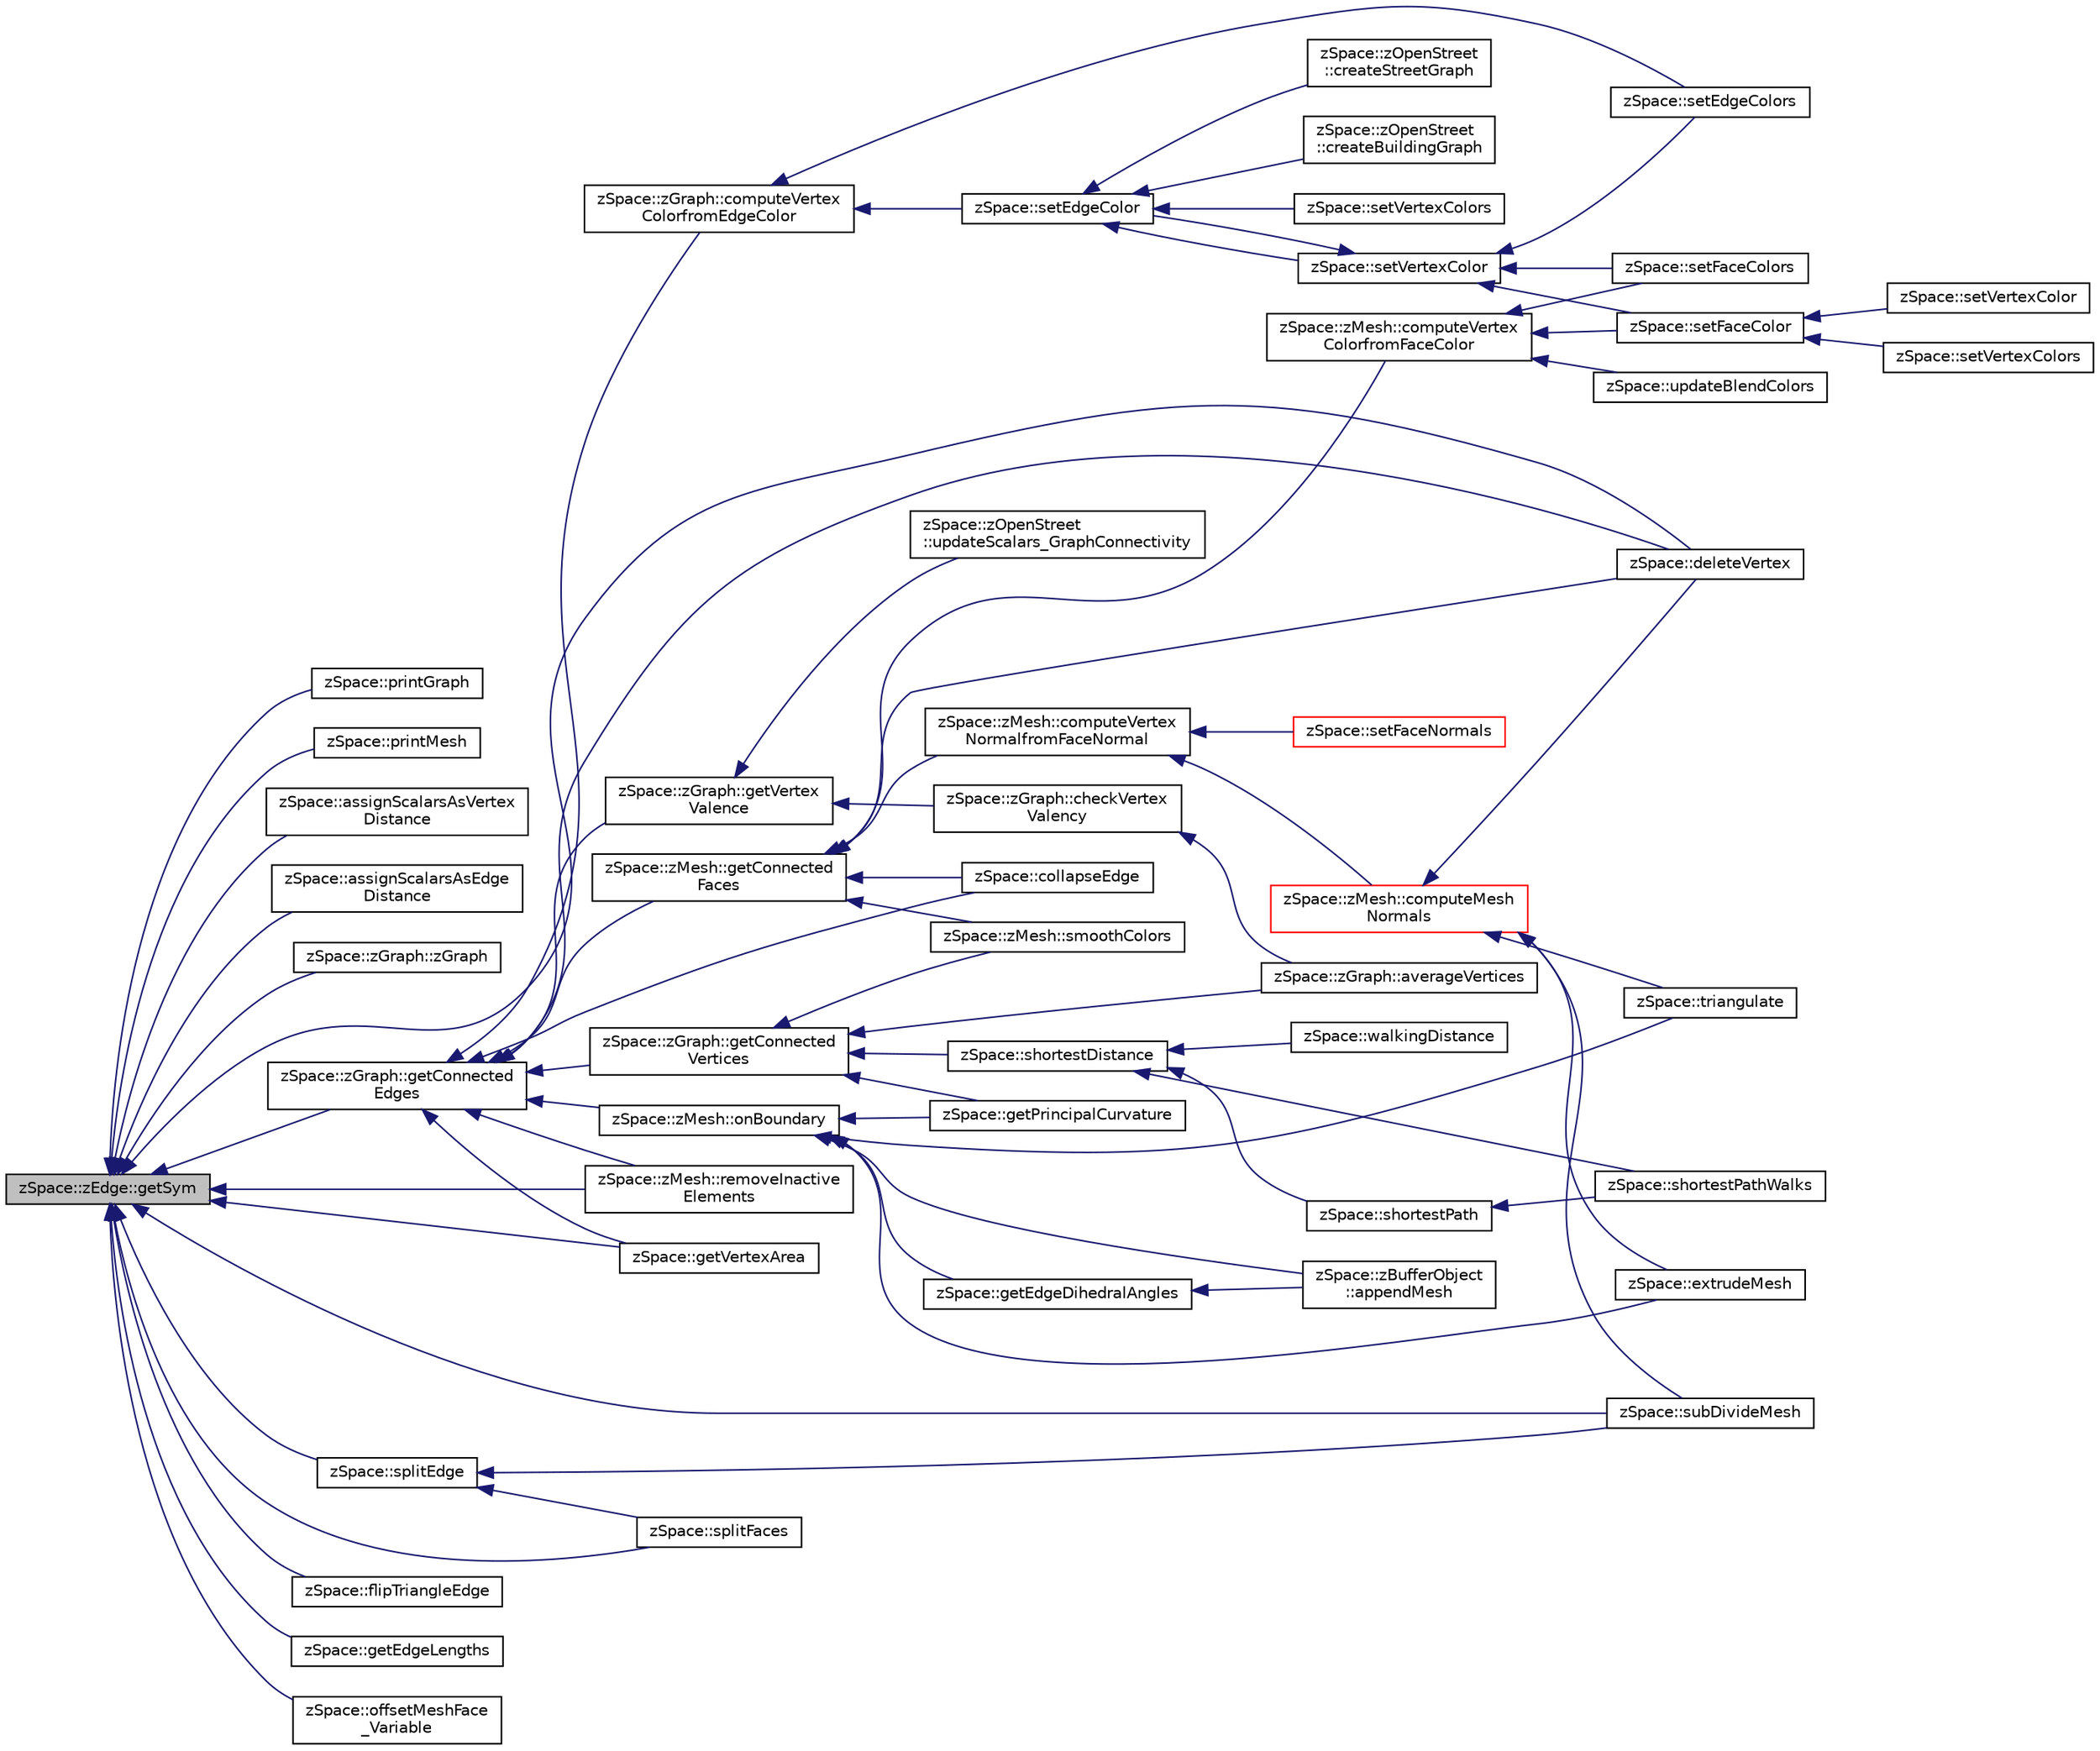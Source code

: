 digraph "zSpace::zEdge::getSym"
{
  edge [fontname="Helvetica",fontsize="10",labelfontname="Helvetica",labelfontsize="10"];
  node [fontname="Helvetica",fontsize="10",shape=record];
  rankdir="LR";
  Node209 [label="zSpace::zEdge::getSym",height=0.2,width=0.4,color="black", fillcolor="grey75", style="filled", fontcolor="black"];
  Node209 -> Node210 [dir="back",color="midnightblue",fontsize="10",style="solid",fontname="Helvetica"];
  Node210 [label="zSpace::printGraph",height=0.2,width=0.4,color="black", fillcolor="white", style="filled",URL="$group__z_print_utilities.html#ga96cf7a290a07af957dbe1740993c721d",tooltip="This method prints graph data to the console. "];
  Node209 -> Node211 [dir="back",color="midnightblue",fontsize="10",style="solid",fontname="Helvetica"];
  Node211 [label="zSpace::printMesh",height=0.2,width=0.4,color="black", fillcolor="white", style="filled",URL="$group__z_print_utilities.html#ga24820d178bfefb22bc7bf22a3945bb6f",tooltip="This method prints mesh data to the console. "];
  Node209 -> Node212 [dir="back",color="midnightblue",fontsize="10",style="solid",fontname="Helvetica"];
  Node212 [label="zSpace::assignScalarsAsVertex\lDistance",height=0.2,width=0.4,color="black", fillcolor="white", style="filled",URL="$group__z_scalar_field2_d_utilities.html#ga28516c1df87b7ab952dfefb60e2d3921",tooltip="This method creates a vertex distance Field from the input mesh vertex positions. ..."];
  Node209 -> Node213 [dir="back",color="midnightblue",fontsize="10",style="solid",fontname="Helvetica"];
  Node213 [label="zSpace::assignScalarsAsEdge\lDistance",height=0.2,width=0.4,color="black", fillcolor="white", style="filled",URL="$group__z_scalar_field2_d_utilities.html#gae0e4895a659cd46728f0f9d13adf58ed",tooltip="This method creates a edge distance Field from the input mesh. "];
  Node209 -> Node214 [dir="back",color="midnightblue",fontsize="10",style="solid",fontname="Helvetica"];
  Node214 [label="zSpace::zGraph::zGraph",height=0.2,width=0.4,color="black", fillcolor="white", style="filled",URL="$classz_space_1_1z_graph.html#a7a53b68f1efa596293b85259464cf3ff",tooltip="Overloaded constructor. "];
  Node209 -> Node215 [dir="back",color="midnightblue",fontsize="10",style="solid",fontname="Helvetica"];
  Node215 [label="zSpace::zGraph::getConnected\lEdges",height=0.2,width=0.4,color="black", fillcolor="white", style="filled",URL="$classz_space_1_1z_graph.html#ab623e9a3bfc70e1f140b911cb0645bd2",tooltip="This method gets the edges connected to input zVertex or zEdge. "];
  Node215 -> Node216 [dir="back",color="midnightblue",fontsize="10",style="solid",fontname="Helvetica"];
  Node216 [label="zSpace::zGraph::getConnected\lVertices",height=0.2,width=0.4,color="black", fillcolor="white", style="filled",URL="$classz_space_1_1z_graph.html#a75a017ecad7ec54a9fdc207b163a0972",tooltip="This method gets the vertices connected to input zVertex. "];
  Node216 -> Node217 [dir="back",color="midnightblue",fontsize="10",style="solid",fontname="Helvetica"];
  Node217 [label="zSpace::zGraph::averageVertices",height=0.2,width=0.4,color="black", fillcolor="white", style="filled",URL="$classz_space_1_1z_graph.html#accb333667ce5e961ceea4148a6c1791f",tooltip="This method averages the positions of vertex except for the ones on the boundary. ..."];
  Node216 -> Node218 [dir="back",color="midnightblue",fontsize="10",style="solid",fontname="Helvetica"];
  Node218 [label="zSpace::shortestDistance",height=0.2,width=0.4,color="black", fillcolor="white", style="filled",URL="$group__z_graph_utilities.html#gac451c64cc2f99f8c743332bdcd1a97c0",tooltip="This method computes the shortest path from the source vertex to all vertices of the graph..."];
  Node218 -> Node219 [dir="back",color="midnightblue",fontsize="10",style="solid",fontname="Helvetica"];
  Node219 [label="zSpace::shortestPath",height=0.2,width=0.4,color="black", fillcolor="white", style="filled",URL="$group__z_graph_utilities.html#gac71495a08e215c7e886b989bebaee053",tooltip="This method computes the shortest path from the source vertex to destination vertex of the graph..."];
  Node219 -> Node220 [dir="back",color="midnightblue",fontsize="10",style="solid",fontname="Helvetica"];
  Node220 [label="zSpace::shortestPathWalks",height=0.2,width=0.4,color="black", fillcolor="white", style="filled",URL="$group__z_graph_utilities.html#gac6d2ed4a56f24d0a48bc41967e9612ce",tooltip="This method computes the shortest path from the all vertices to all vertices of a graph and returns t..."];
  Node218 -> Node220 [dir="back",color="midnightblue",fontsize="10",style="solid",fontname="Helvetica"];
  Node218 -> Node221 [dir="back",color="midnightblue",fontsize="10",style="solid",fontname="Helvetica"];
  Node221 [label="zSpace::walkingDistance",height=0.2,width=0.4,color="black", fillcolor="white", style="filled",URL="$group__z_graph_utilities.html#gafd378ff769dac616752ca4857a82d9f5"];
  Node216 -> Node222 [dir="back",color="midnightblue",fontsize="10",style="solid",fontname="Helvetica"];
  Node222 [label="zSpace::zMesh::smoothColors",height=0.2,width=0.4,color="black", fillcolor="white", style="filled",URL="$classz_space_1_1z_mesh.html#a63e68abd857c24a63ad06d426b112d11",tooltip="This method smoothens the color attributes. "];
  Node216 -> Node223 [dir="back",color="midnightblue",fontsize="10",style="solid",fontname="Helvetica"];
  Node223 [label="zSpace::getPrincipalCurvature",height=0.2,width=0.4,color="black", fillcolor="white", style="filled",URL="$group__z_mesh_utilities.html#ga1e60d7d324e3a491f9e60060fa3258e2",tooltip="This method computes the local curvature of the mesh vertices. "];
  Node215 -> Node224 [dir="back",color="midnightblue",fontsize="10",style="solid",fontname="Helvetica"];
  Node224 [label="zSpace::zGraph::getVertex\lValence",height=0.2,width=0.4,color="black", fillcolor="white", style="filled",URL="$classz_space_1_1z_graph.html#ae1621b16757e7c12b778aa32ca936948",tooltip="This method calculate the valency of the input zVertex. "];
  Node224 -> Node225 [dir="back",color="midnightblue",fontsize="10",style="solid",fontname="Helvetica"];
  Node225 [label="zSpace::zOpenStreet\l::updateScalars_GraphConnectivity",height=0.2,width=0.4,color="black", fillcolor="white", style="filled",URL="$classz_space_1_1z_open_street.html#a832d06aa1ecf8fed5e82b6447a0cf278",tooltip="This method updates the scalars in the scalar field based on input graph connectivity. "];
  Node224 -> Node226 [dir="back",color="midnightblue",fontsize="10",style="solid",fontname="Helvetica"];
  Node226 [label="zSpace::zGraph::checkVertex\lValency",height=0.2,width=0.4,color="black", fillcolor="white", style="filled",URL="$classz_space_1_1z_graph.html#a3330c1c3dedf9c8cf09ec75341b3149f",tooltip="This method determines if input zVertex valency is equal to the input valence number. "];
  Node226 -> Node217 [dir="back",color="midnightblue",fontsize="10",style="solid",fontname="Helvetica"];
  Node215 -> Node227 [dir="back",color="midnightblue",fontsize="10",style="solid",fontname="Helvetica"];
  Node227 [label="zSpace::zGraph::computeVertex\lColorfromEdgeColor",height=0.2,width=0.4,color="black", fillcolor="white", style="filled",URL="$classz_space_1_1z_graph.html#a654f5d383500ccf87c9c7f87bc8301c4",tooltip="This method computes the vertex colors based on the face colors. "];
  Node227 -> Node228 [dir="back",color="midnightblue",fontsize="10",style="solid",fontname="Helvetica"];
  Node228 [label="zSpace::setEdgeColor",height=0.2,width=0.4,color="black", fillcolor="white", style="filled",URL="$group__z_graph_utilities.html#ga2ef9ee7a2c33012bc55bc2592fa6ffdb",tooltip="This method sets edge color of all the edges to the input color. "];
  Node228 -> Node229 [dir="back",color="midnightblue",fontsize="10",style="solid",fontname="Helvetica"];
  Node229 [label="zSpace::zOpenStreet\l::createStreetGraph",height=0.2,width=0.4,color="black", fillcolor="white", style="filled",URL="$classz_space_1_1z_open_street.html#a904bd1ba411b9cc0b439f06c409386b9",tooltip="This method creates the street graph from the OSM data. "];
  Node228 -> Node230 [dir="back",color="midnightblue",fontsize="10",style="solid",fontname="Helvetica"];
  Node230 [label="zSpace::zOpenStreet\l::createBuildingGraph",height=0.2,width=0.4,color="black", fillcolor="white", style="filled",URL="$classz_space_1_1z_open_street.html#a1c815f333ca41c75227a60c76db85884",tooltip="This method creates the building graph from the OSM data. "];
  Node228 -> Node231 [dir="back",color="midnightblue",fontsize="10",style="solid",fontname="Helvetica"];
  Node231 [label="zSpace::setVertexColor",height=0.2,width=0.4,color="black", fillcolor="white", style="filled",URL="$group__z_graph_utilities.html#ga7cd47e65d56a0587e3ca4babd1c233e3",tooltip="This method sets vertex color of all the vertices to the input color. "];
  Node231 -> Node228 [dir="back",color="midnightblue",fontsize="10",style="solid",fontname="Helvetica"];
  Node231 -> Node232 [dir="back",color="midnightblue",fontsize="10",style="solid",fontname="Helvetica"];
  Node232 [label="zSpace::setEdgeColors",height=0.2,width=0.4,color="black", fillcolor="white", style="filled",URL="$group__z_graph_utilities.html#ga3aa9b12c327be41d5cd6400e8a64aa4d",tooltip="This method sets edge color of all the vertices with the input color contatiner. "];
  Node231 -> Node233 [dir="back",color="midnightblue",fontsize="10",style="solid",fontname="Helvetica"];
  Node233 [label="zSpace::setFaceColor",height=0.2,width=0.4,color="black", fillcolor="white", style="filled",URL="$group__z_mesh_utilities.html#ga3dc508ddd0979a3c05704b3a5f8c724e",tooltip="This method sets face color of all the faces to the input color. "];
  Node233 -> Node234 [dir="back",color="midnightblue",fontsize="10",style="solid",fontname="Helvetica"];
  Node234 [label="zSpace::setVertexColor",height=0.2,width=0.4,color="black", fillcolor="white", style="filled",URL="$group__z_mesh_utilities.html#ga350a2d9332ce16b822a5169320a789a9"];
  Node233 -> Node235 [dir="back",color="midnightblue",fontsize="10",style="solid",fontname="Helvetica"];
  Node235 [label="zSpace::setVertexColors",height=0.2,width=0.4,color="black", fillcolor="white", style="filled",URL="$group__z_mesh_utilities.html#ga7eea2e4cbed233677f01622bbb290ba7",tooltip="This method sets vertex color of all the vertices with the input color contatiner. "];
  Node231 -> Node236 [dir="back",color="midnightblue",fontsize="10",style="solid",fontname="Helvetica"];
  Node236 [label="zSpace::setFaceColors",height=0.2,width=0.4,color="black", fillcolor="white", style="filled",URL="$group__z_mesh_utilities.html#ga46a15e7c994f4fb6a25f8e7cd111e536",tooltip="This method sets face color of all the faces to the input color contatiner. "];
  Node228 -> Node237 [dir="back",color="midnightblue",fontsize="10",style="solid",fontname="Helvetica"];
  Node237 [label="zSpace::setVertexColors",height=0.2,width=0.4,color="black", fillcolor="white", style="filled",URL="$group__z_graph_utilities.html#gaa088392382ec3b36cc77066a4392349c",tooltip="This method sets vertex color of all the vertices with the input color contatiner. "];
  Node227 -> Node232 [dir="back",color="midnightblue",fontsize="10",style="solid",fontname="Helvetica"];
  Node215 -> Node238 [dir="back",color="midnightblue",fontsize="10",style="solid",fontname="Helvetica"];
  Node238 [label="zSpace::zMesh::getConnected\lFaces",height=0.2,width=0.4,color="black", fillcolor="white", style="filled",URL="$classz_space_1_1z_mesh.html#af37006a17bd4e6945860281a4cbef861",tooltip="This method gets the faces connected to input zVertex or zFace. "];
  Node238 -> Node239 [dir="back",color="midnightblue",fontsize="10",style="solid",fontname="Helvetica"];
  Node239 [label="zSpace::zMesh::computeVertex\lColorfromFaceColor",height=0.2,width=0.4,color="black", fillcolor="white", style="filled",URL="$classz_space_1_1z_mesh.html#ae519ccec31ffee9fa16596724e04130c",tooltip="This method computes the vertex colors based on the face colors. "];
  Node239 -> Node240 [dir="back",color="midnightblue",fontsize="10",style="solid",fontname="Helvetica"];
  Node240 [label="zSpace::updateBlendColors",height=0.2,width=0.4,color="black", fillcolor="white", style="filled",URL="$group__z_scalar_field2_d_utilities.html#ga3bb0d7e6c79864a2448cfcdab850d53a",tooltip="This method updates the color values of the field mesh based on the scalar values. "];
  Node239 -> Node233 [dir="back",color="midnightblue",fontsize="10",style="solid",fontname="Helvetica"];
  Node239 -> Node236 [dir="back",color="midnightblue",fontsize="10",style="solid",fontname="Helvetica"];
  Node238 -> Node222 [dir="back",color="midnightblue",fontsize="10",style="solid",fontname="Helvetica"];
  Node238 -> Node241 [dir="back",color="midnightblue",fontsize="10",style="solid",fontname="Helvetica"];
  Node241 [label="zSpace::zMesh::computeVertex\lNormalfromFaceNormal",height=0.2,width=0.4,color="black", fillcolor="white", style="filled",URL="$classz_space_1_1z_mesh.html#ac27b3838590a838a11243e4fd6ad0b6d",tooltip="This method computes the vertex normals based on the face normals. "];
  Node241 -> Node242 [dir="back",color="midnightblue",fontsize="10",style="solid",fontname="Helvetica"];
  Node242 [label="zSpace::zMesh::computeMesh\lNormals",height=0.2,width=0.4,color="red", fillcolor="white", style="filled",URL="$classz_space_1_1z_mesh.html#a42be75e01f9b3704fcc85fd745952b22",tooltip="This method computes the normals assoicated with vertices and polygon faces . "];
  Node242 -> Node244 [dir="back",color="midnightblue",fontsize="10",style="solid",fontname="Helvetica"];
  Node244 [label="zSpace::triangulate",height=0.2,width=0.4,color="black", fillcolor="white", style="filled",URL="$group__z_mesh_modifiers.html#ga75ee8f140a3311506a932b866523a1de",tooltip="This method triangulates the input mesh. "];
  Node242 -> Node245 [dir="back",color="midnightblue",fontsize="10",style="solid",fontname="Helvetica"];
  Node245 [label="zSpace::deleteVertex",height=0.2,width=0.4,color="black", fillcolor="white", style="filled",URL="$group__z_mesh_modifiers.html#gad7f05263e242d0a98e3dbd09199246b1",tooltip="This method deletes the zMesh vertices given in the input vertex list. "];
  Node242 -> Node246 [dir="back",color="midnightblue",fontsize="10",style="solid",fontname="Helvetica"];
  Node246 [label="zSpace::subDivideMesh",height=0.2,width=0.4,color="black", fillcolor="white", style="filled",URL="$group__z_mesh_modifiers.html#gaaa9902fbf3ac2600afbf54335c286760",tooltip="This method subdivides all the faces and edges of the mesh. "];
  Node242 -> Node247 [dir="back",color="midnightblue",fontsize="10",style="solid",fontname="Helvetica"];
  Node247 [label="zSpace::extrudeMesh",height=0.2,width=0.4,color="black", fillcolor="white", style="filled",URL="$group__z_mesh_utilities.html#ga6f2ce938aa8bb72d5b4649115d76d9c8",tooltip="This method returns an extruded mesh from the input mesh. "];
  Node241 -> Node248 [dir="back",color="midnightblue",fontsize="10",style="solid",fontname="Helvetica"];
  Node248 [label="zSpace::setFaceNormals",height=0.2,width=0.4,color="red", fillcolor="white", style="filled",URL="$group__z_mesh_utilities.html#ga70201847356b120e967968c37670801f",tooltip="This method sets face normals of all the faces to the input normal. "];
  Node238 -> Node245 [dir="back",color="midnightblue",fontsize="10",style="solid",fontname="Helvetica"];
  Node238 -> Node250 [dir="back",color="midnightblue",fontsize="10",style="solid",fontname="Helvetica"];
  Node250 [label="zSpace::collapseEdge",height=0.2,width=0.4,color="black", fillcolor="white", style="filled",URL="$group__z_mesh_modifiers.html#ga0f643cfd962151320e13a7bad7fdcc40",tooltip="This method collapses an edge into a vertex. "];
  Node215 -> Node251 [dir="back",color="midnightblue",fontsize="10",style="solid",fontname="Helvetica"];
  Node251 [label="zSpace::zMesh::onBoundary",height=0.2,width=0.4,color="black", fillcolor="white", style="filled",URL="$classz_space_1_1z_mesh.html#aca5218f8a8b5c5f1cde25440d08c57d6",tooltip="This method determines if input zVertex or zEdge or zFace is on the boundary. "];
  Node251 -> Node252 [dir="back",color="midnightblue",fontsize="10",style="solid",fontname="Helvetica"];
  Node252 [label="zSpace::zBufferObject\l::appendMesh",height=0.2,width=0.4,color="black", fillcolor="white", style="filled",URL="$classz_space_1_1z_buffer_object.html#ac5e8e4b2d6a21dbf4e59ed55a8b8bc58",tooltip="This method appends zMesh to the buffer. "];
  Node251 -> Node244 [dir="back",color="midnightblue",fontsize="10",style="solid",fontname="Helvetica"];
  Node251 -> Node223 [dir="back",color="midnightblue",fontsize="10",style="solid",fontname="Helvetica"];
  Node251 -> Node253 [dir="back",color="midnightblue",fontsize="10",style="solid",fontname="Helvetica"];
  Node253 [label="zSpace::getEdgeDihedralAngles",height=0.2,width=0.4,color="black", fillcolor="white", style="filled",URL="$group__z_mesh_utilities.html#gaf531920d8d86c1c508bec8c71d5d9954",tooltip="This method computes the dihedral angle per edge of zMesh. "];
  Node253 -> Node252 [dir="back",color="midnightblue",fontsize="10",style="solid",fontname="Helvetica"];
  Node251 -> Node247 [dir="back",color="midnightblue",fontsize="10",style="solid",fontname="Helvetica"];
  Node215 -> Node254 [dir="back",color="midnightblue",fontsize="10",style="solid",fontname="Helvetica"];
  Node254 [label="zSpace::zMesh::removeInactive\lElements",height=0.2,width=0.4,color="black", fillcolor="white", style="filled",URL="$classz_space_1_1z_mesh.html#ab21d59eecb169921b427a7e766d47aa5",tooltip="This method resizes the array connected with the input type to the specified newSize. "];
  Node215 -> Node245 [dir="back",color="midnightblue",fontsize="10",style="solid",fontname="Helvetica"];
  Node215 -> Node250 [dir="back",color="midnightblue",fontsize="10",style="solid",fontname="Helvetica"];
  Node215 -> Node255 [dir="back",color="midnightblue",fontsize="10",style="solid",fontname="Helvetica"];
  Node255 [label="zSpace::getVertexArea",height=0.2,width=0.4,color="black", fillcolor="white", style="filled",URL="$group__z_mesh_utilities.html#gad8b0ab5019853bb7e4851014310554d0",tooltip="This method computes the area around every vertex of a zMesh based on face centers. "];
  Node209 -> Node254 [dir="back",color="midnightblue",fontsize="10",style="solid",fontname="Helvetica"];
  Node209 -> Node245 [dir="back",color="midnightblue",fontsize="10",style="solid",fontname="Helvetica"];
  Node209 -> Node256 [dir="back",color="midnightblue",fontsize="10",style="solid",fontname="Helvetica"];
  Node256 [label="zSpace::splitEdge",height=0.2,width=0.4,color="black", fillcolor="white", style="filled",URL="$group__z_mesh_modifiers.html#ga2259376b4c9c7cebc97c491574a47e24",tooltip="This method splits an edge and inserts a vertex along the edge at the input factor. "];
  Node256 -> Node257 [dir="back",color="midnightblue",fontsize="10",style="solid",fontname="Helvetica"];
  Node257 [label="zSpace::splitFaces",height=0.2,width=0.4,color="black", fillcolor="white", style="filled",URL="$group__z_mesh_modifiers.html#gaeda022d590a10b38c94e75bc0e278d80",tooltip="This method splits a set of edges and faces of a mesh in a continuous manner. "];
  Node256 -> Node246 [dir="back",color="midnightblue",fontsize="10",style="solid",fontname="Helvetica"];
  Node209 -> Node258 [dir="back",color="midnightblue",fontsize="10",style="solid",fontname="Helvetica"];
  Node258 [label="zSpace::flipTriangleEdge",height=0.2,width=0.4,color="black", fillcolor="white", style="filled",URL="$group__z_mesh_modifiers.html#ga23b04bfa34f16159cbc2b1c5e1116f39",tooltip="This method flips the edge shared bettwen two rainglua faces. "];
  Node209 -> Node257 [dir="back",color="midnightblue",fontsize="10",style="solid",fontname="Helvetica"];
  Node209 -> Node246 [dir="back",color="midnightblue",fontsize="10",style="solid",fontname="Helvetica"];
  Node209 -> Node259 [dir="back",color="midnightblue",fontsize="10",style="solid",fontname="Helvetica"];
  Node259 [label="zSpace::getEdgeLengths",height=0.2,width=0.4,color="black", fillcolor="white", style="filled",URL="$group__z_mesh_utilities.html#ga2079033806dcb822adcd8d9e6e92ae45",tooltip="This method computes the lengths of the edges of a zMesh. "];
  Node209 -> Node255 [dir="back",color="midnightblue",fontsize="10",style="solid",fontname="Helvetica"];
  Node209 -> Node260 [dir="back",color="midnightblue",fontsize="10",style="solid",fontname="Helvetica"];
  Node260 [label="zSpace::offsetMeshFace\l_Variable",height=0.2,width=0.4,color="black", fillcolor="white", style="filled",URL="$group__z_mesh_utilities.html#ga2d1e96823d5ddafb0c578999217416f5",tooltip="This method returns the vartiable offset positions of a polygon of the input mesh. "];
}
